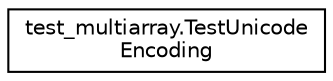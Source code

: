 digraph "Graphical Class Hierarchy"
{
 // LATEX_PDF_SIZE
  edge [fontname="Helvetica",fontsize="10",labelfontname="Helvetica",labelfontsize="10"];
  node [fontname="Helvetica",fontsize="10",shape=record];
  rankdir="LR";
  Node0 [label="test_multiarray.TestUnicode\lEncoding",height=0.2,width=0.4,color="black", fillcolor="white", style="filled",URL="$classtest__multiarray_1_1TestUnicodeEncoding.html",tooltip=" "];
}

